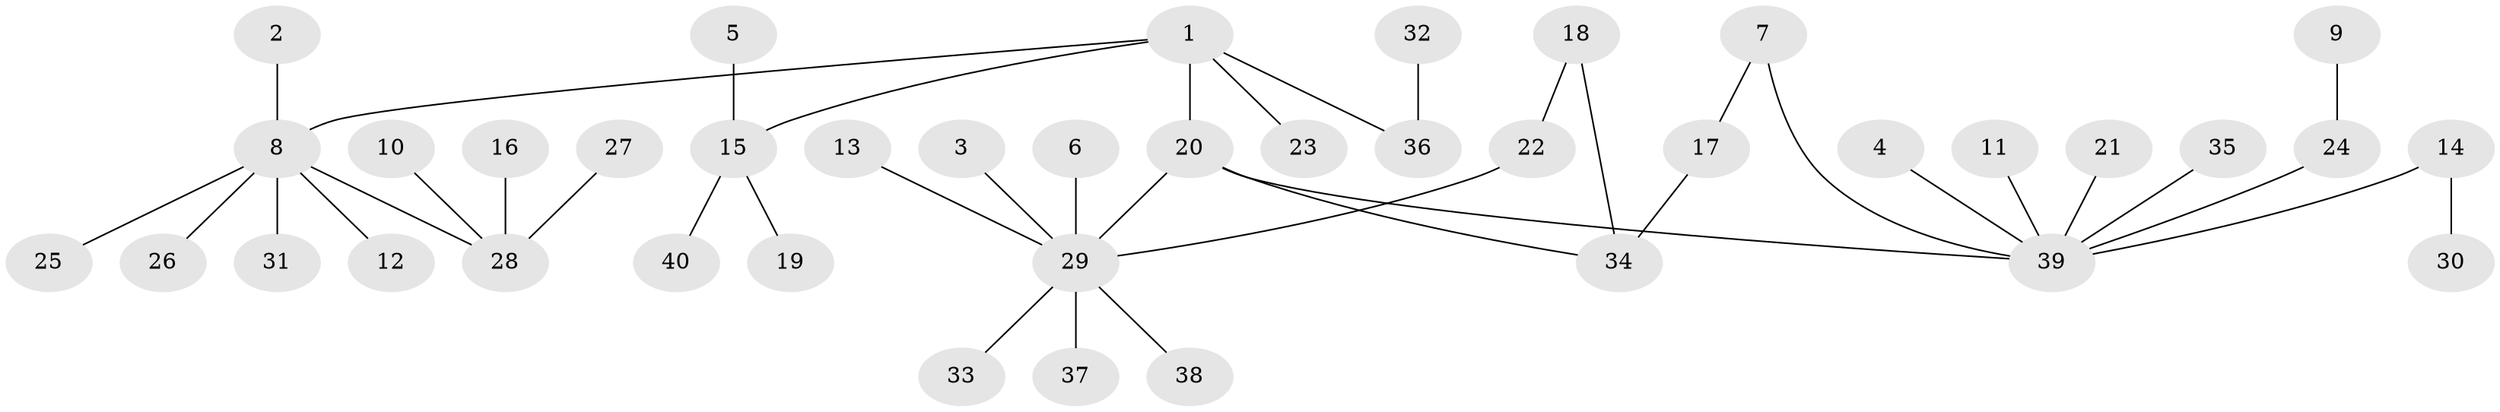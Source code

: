 // original degree distribution, {5: 0.02531645569620253, 6: 0.0379746835443038, 2: 0.22784810126582278, 1: 0.5949367088607594, 10: 0.02531645569620253, 4: 0.0379746835443038, 8: 0.012658227848101266, 3: 0.0379746835443038}
// Generated by graph-tools (version 1.1) at 2025/01/03/09/25 03:01:48]
// undirected, 40 vertices, 41 edges
graph export_dot {
graph [start="1"]
  node [color=gray90,style=filled];
  1;
  2;
  3;
  4;
  5;
  6;
  7;
  8;
  9;
  10;
  11;
  12;
  13;
  14;
  15;
  16;
  17;
  18;
  19;
  20;
  21;
  22;
  23;
  24;
  25;
  26;
  27;
  28;
  29;
  30;
  31;
  32;
  33;
  34;
  35;
  36;
  37;
  38;
  39;
  40;
  1 -- 8 [weight=1.0];
  1 -- 15 [weight=1.0];
  1 -- 20 [weight=1.0];
  1 -- 23 [weight=1.0];
  1 -- 36 [weight=1.0];
  2 -- 8 [weight=1.0];
  3 -- 29 [weight=1.0];
  4 -- 39 [weight=1.0];
  5 -- 15 [weight=1.0];
  6 -- 29 [weight=1.0];
  7 -- 17 [weight=1.0];
  7 -- 39 [weight=1.0];
  8 -- 12 [weight=1.0];
  8 -- 25 [weight=1.0];
  8 -- 26 [weight=1.0];
  8 -- 28 [weight=1.0];
  8 -- 31 [weight=1.0];
  9 -- 24 [weight=1.0];
  10 -- 28 [weight=1.0];
  11 -- 39 [weight=1.0];
  13 -- 29 [weight=1.0];
  14 -- 30 [weight=1.0];
  14 -- 39 [weight=1.0];
  15 -- 19 [weight=1.0];
  15 -- 40 [weight=1.0];
  16 -- 28 [weight=1.0];
  17 -- 34 [weight=1.0];
  18 -- 22 [weight=1.0];
  18 -- 34 [weight=1.0];
  20 -- 29 [weight=1.0];
  20 -- 34 [weight=1.0];
  20 -- 39 [weight=1.0];
  21 -- 39 [weight=1.0];
  22 -- 29 [weight=1.0];
  24 -- 39 [weight=1.0];
  27 -- 28 [weight=1.0];
  29 -- 33 [weight=1.0];
  29 -- 37 [weight=1.0];
  29 -- 38 [weight=1.0];
  32 -- 36 [weight=1.0];
  35 -- 39 [weight=1.0];
}
